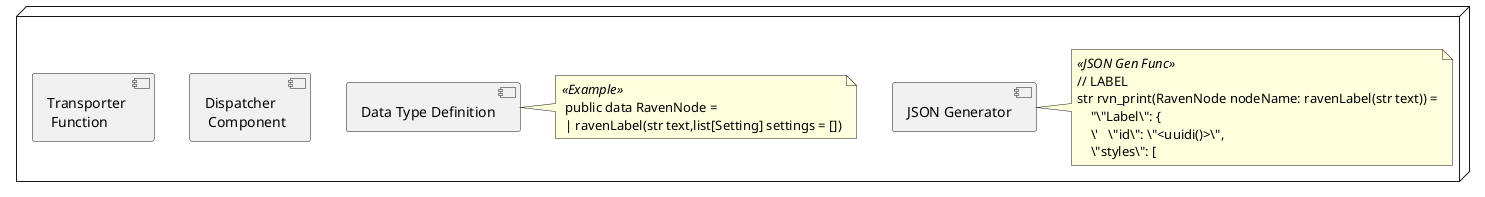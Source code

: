 @startuml

node " " as rascal {

    component "JSON Generator" as gen
    note right
      //<<JSON Gen Func>>//
      // LABEL
      str rvn_print(RavenNode nodeName: ravenLabel(str text)) =
          "\"Label\": {
          \'   \"id\": \"<uuidi()>\",
          '   \"text\": <rvn_print(text)>
          '<if(isKeywordArgDefined(nodeName, "settings")){>,
          \"styles\": [
          '<rvn_print(getKeywordParameters(nodeName)["settings"])>
          ']
          '<}>
          '}  ";
    end note
    component "Data Type Definition" as dtd
    note right
          //<<Example>>//
           public data RavenNode =
           | ravenLabel(str text,list[Setting] settings = [])
    end note
    component "Dispatcher \n Component" as lwbDispatcher
    component "Transporter \n Function" as lwbSendFunc

}

@enduml